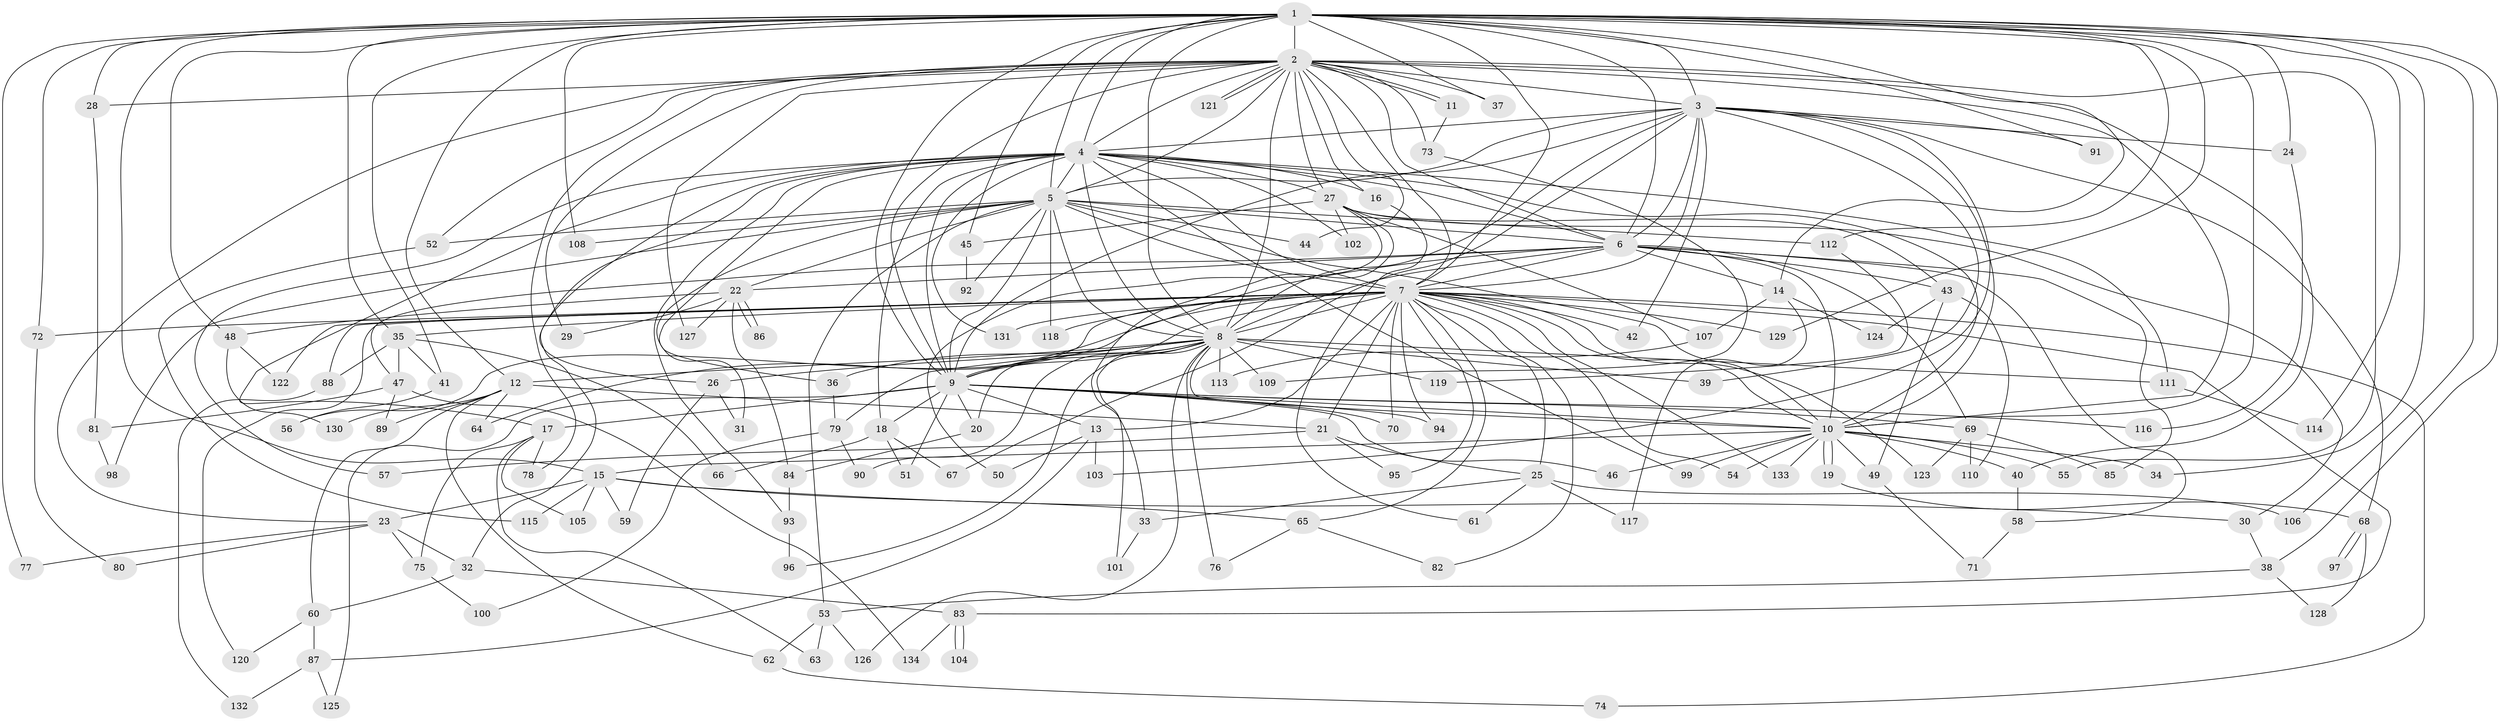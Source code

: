 // Generated by graph-tools (version 1.1) at 2025/11/02/27/25 16:11:03]
// undirected, 134 vertices, 293 edges
graph export_dot {
graph [start="1"]
  node [color=gray90,style=filled];
  1;
  2;
  3;
  4;
  5;
  6;
  7;
  8;
  9;
  10;
  11;
  12;
  13;
  14;
  15;
  16;
  17;
  18;
  19;
  20;
  21;
  22;
  23;
  24;
  25;
  26;
  27;
  28;
  29;
  30;
  31;
  32;
  33;
  34;
  35;
  36;
  37;
  38;
  39;
  40;
  41;
  42;
  43;
  44;
  45;
  46;
  47;
  48;
  49;
  50;
  51;
  52;
  53;
  54;
  55;
  56;
  57;
  58;
  59;
  60;
  61;
  62;
  63;
  64;
  65;
  66;
  67;
  68;
  69;
  70;
  71;
  72;
  73;
  74;
  75;
  76;
  77;
  78;
  79;
  80;
  81;
  82;
  83;
  84;
  85;
  86;
  87;
  88;
  89;
  90;
  91;
  92;
  93;
  94;
  95;
  96;
  97;
  98;
  99;
  100;
  101;
  102;
  103;
  104;
  105;
  106;
  107;
  108;
  109;
  110;
  111;
  112;
  113;
  114;
  115;
  116;
  117;
  118;
  119;
  120;
  121;
  122;
  123;
  124;
  125;
  126;
  127;
  128;
  129;
  130;
  131;
  132;
  133;
  134;
  1 -- 2;
  1 -- 3;
  1 -- 4;
  1 -- 5;
  1 -- 6;
  1 -- 7;
  1 -- 8;
  1 -- 9;
  1 -- 10;
  1 -- 12;
  1 -- 14;
  1 -- 15;
  1 -- 24;
  1 -- 28;
  1 -- 34;
  1 -- 35;
  1 -- 37;
  1 -- 38;
  1 -- 41;
  1 -- 45;
  1 -- 48;
  1 -- 72;
  1 -- 77;
  1 -- 91;
  1 -- 106;
  1 -- 108;
  1 -- 112;
  1 -- 114;
  1 -- 129;
  2 -- 3;
  2 -- 4;
  2 -- 5;
  2 -- 6;
  2 -- 7;
  2 -- 8;
  2 -- 9;
  2 -- 10;
  2 -- 11;
  2 -- 11;
  2 -- 16;
  2 -- 23;
  2 -- 27;
  2 -- 28;
  2 -- 29;
  2 -- 37;
  2 -- 40;
  2 -- 44;
  2 -- 52;
  2 -- 55;
  2 -- 73;
  2 -- 78;
  2 -- 121;
  2 -- 121;
  2 -- 127;
  3 -- 4;
  3 -- 5;
  3 -- 6;
  3 -- 7;
  3 -- 8;
  3 -- 9;
  3 -- 10;
  3 -- 24;
  3 -- 39;
  3 -- 42;
  3 -- 67;
  3 -- 68;
  3 -- 91;
  3 -- 103;
  4 -- 5;
  4 -- 6;
  4 -- 7;
  4 -- 8;
  4 -- 9;
  4 -- 10;
  4 -- 16;
  4 -- 17;
  4 -- 18;
  4 -- 26;
  4 -- 27;
  4 -- 32;
  4 -- 36;
  4 -- 57;
  4 -- 93;
  4 -- 99;
  4 -- 102;
  4 -- 111;
  4 -- 131;
  5 -- 6;
  5 -- 7;
  5 -- 8;
  5 -- 9;
  5 -- 10;
  5 -- 22;
  5 -- 31;
  5 -- 44;
  5 -- 52;
  5 -- 53;
  5 -- 92;
  5 -- 98;
  5 -- 108;
  5 -- 112;
  5 -- 118;
  6 -- 7;
  6 -- 8;
  6 -- 9;
  6 -- 10;
  6 -- 14;
  6 -- 22;
  6 -- 43;
  6 -- 47;
  6 -- 58;
  6 -- 69;
  6 -- 85;
  7 -- 8;
  7 -- 9;
  7 -- 10;
  7 -- 13;
  7 -- 21;
  7 -- 25;
  7 -- 35;
  7 -- 42;
  7 -- 54;
  7 -- 56;
  7 -- 64;
  7 -- 65;
  7 -- 70;
  7 -- 72;
  7 -- 74;
  7 -- 82;
  7 -- 83;
  7 -- 88;
  7 -- 94;
  7 -- 95;
  7 -- 118;
  7 -- 120;
  7 -- 122;
  7 -- 123;
  7 -- 129;
  7 -- 131;
  7 -- 133;
  8 -- 9;
  8 -- 10;
  8 -- 12;
  8 -- 20;
  8 -- 26;
  8 -- 36;
  8 -- 39;
  8 -- 76;
  8 -- 79;
  8 -- 90;
  8 -- 96;
  8 -- 101;
  8 -- 109;
  8 -- 111;
  8 -- 113;
  8 -- 119;
  8 -- 126;
  9 -- 10;
  9 -- 13;
  9 -- 17;
  9 -- 18;
  9 -- 20;
  9 -- 46;
  9 -- 51;
  9 -- 69;
  9 -- 70;
  9 -- 94;
  9 -- 116;
  9 -- 125;
  10 -- 15;
  10 -- 19;
  10 -- 19;
  10 -- 34;
  10 -- 40;
  10 -- 46;
  10 -- 49;
  10 -- 54;
  10 -- 55;
  10 -- 99;
  10 -- 133;
  11 -- 73;
  12 -- 21;
  12 -- 60;
  12 -- 62;
  12 -- 64;
  12 -- 89;
  12 -- 130;
  13 -- 50;
  13 -- 87;
  13 -- 103;
  14 -- 107;
  14 -- 117;
  14 -- 124;
  15 -- 23;
  15 -- 30;
  15 -- 59;
  15 -- 65;
  15 -- 105;
  15 -- 115;
  16 -- 61;
  17 -- 63;
  17 -- 75;
  17 -- 78;
  17 -- 105;
  18 -- 51;
  18 -- 66;
  18 -- 67;
  19 -- 68;
  20 -- 84;
  21 -- 25;
  21 -- 57;
  21 -- 95;
  22 -- 29;
  22 -- 48;
  22 -- 84;
  22 -- 86;
  22 -- 86;
  22 -- 127;
  23 -- 32;
  23 -- 75;
  23 -- 77;
  23 -- 80;
  24 -- 116;
  25 -- 33;
  25 -- 61;
  25 -- 106;
  25 -- 117;
  26 -- 31;
  26 -- 59;
  27 -- 30;
  27 -- 33;
  27 -- 43;
  27 -- 45;
  27 -- 50;
  27 -- 102;
  27 -- 107;
  28 -- 81;
  30 -- 38;
  32 -- 60;
  32 -- 83;
  33 -- 101;
  35 -- 41;
  35 -- 47;
  35 -- 66;
  35 -- 88;
  36 -- 79;
  38 -- 53;
  38 -- 128;
  40 -- 58;
  41 -- 56;
  43 -- 49;
  43 -- 110;
  43 -- 124;
  45 -- 92;
  47 -- 81;
  47 -- 89;
  47 -- 134;
  48 -- 122;
  48 -- 130;
  49 -- 71;
  52 -- 115;
  53 -- 62;
  53 -- 63;
  53 -- 126;
  58 -- 71;
  60 -- 87;
  60 -- 120;
  62 -- 74;
  65 -- 76;
  65 -- 82;
  68 -- 97;
  68 -- 97;
  68 -- 128;
  69 -- 85;
  69 -- 110;
  69 -- 123;
  72 -- 80;
  73 -- 109;
  75 -- 100;
  79 -- 90;
  79 -- 100;
  81 -- 98;
  83 -- 104;
  83 -- 104;
  83 -- 134;
  84 -- 93;
  87 -- 125;
  87 -- 132;
  88 -- 132;
  93 -- 96;
  107 -- 113;
  111 -- 114;
  112 -- 119;
}
